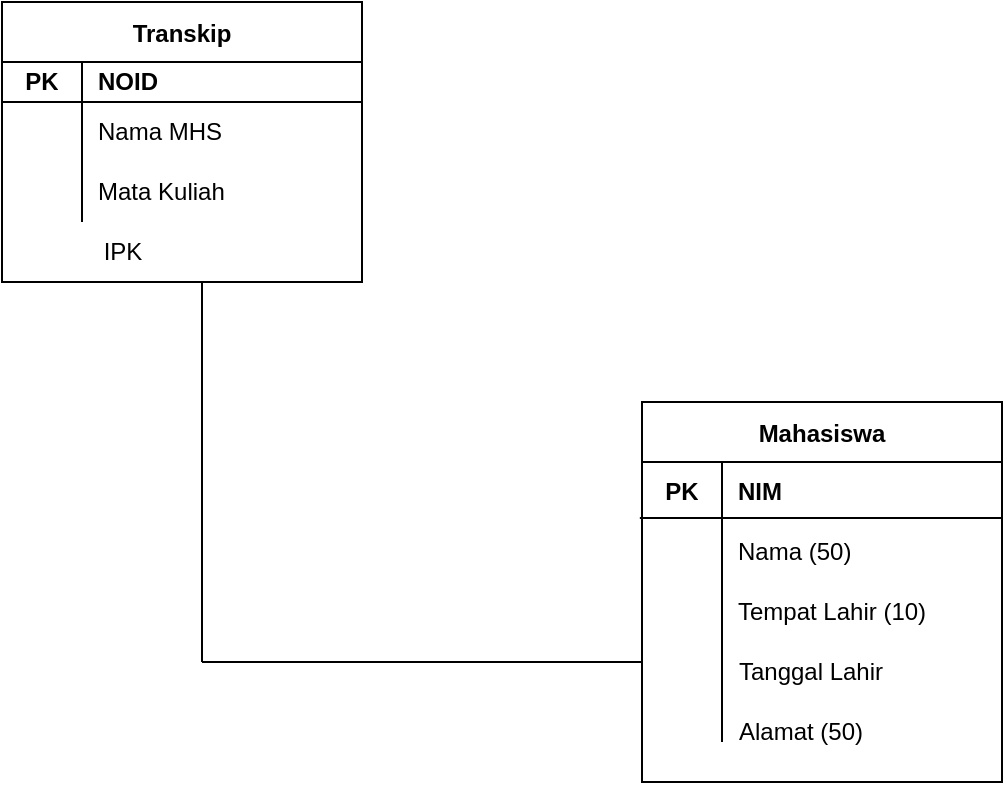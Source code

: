 <mxfile version="20.5.3" type="github">
  <diagram id="BX_I9v6mQczdItB_uN5m" name="Halaman-1">
    <mxGraphModel dx="868" dy="482" grid="1" gridSize="10" guides="1" tooltips="1" connect="1" arrows="1" fold="1" page="1" pageScale="1" pageWidth="827" pageHeight="1169" math="0" shadow="0">
      <root>
        <mxCell id="0" />
        <mxCell id="1" parent="0" />
        <mxCell id="e1d0f-C8RCV0o6iF5bYO-31" value="Transkip" style="shape=table;startSize=30;container=1;collapsible=0;childLayout=tableLayout;fixedRows=1;rowLines=0;fontStyle=1;" vertex="1" parent="1">
          <mxGeometry x="20" y="60" width="180" height="140" as="geometry" />
        </mxCell>
        <mxCell id="e1d0f-C8RCV0o6iF5bYO-32" value="" style="shape=tableRow;horizontal=0;startSize=0;swimlaneHead=0;swimlaneBody=0;top=0;left=0;bottom=0;right=0;collapsible=0;dropTarget=0;fillColor=none;points=[[0,0.5],[1,0.5]];portConstraint=eastwest;" vertex="1" parent="e1d0f-C8RCV0o6iF5bYO-31">
          <mxGeometry y="30" width="180" height="20" as="geometry" />
        </mxCell>
        <mxCell id="e1d0f-C8RCV0o6iF5bYO-33" value="&lt;b&gt;PK&lt;/b&gt;" style="shape=partialRectangle;html=1;whiteSpace=wrap;connectable=0;fillColor=none;top=0;left=0;bottom=0;right=0;overflow=hidden;pointerEvents=1;" vertex="1" parent="e1d0f-C8RCV0o6iF5bYO-32">
          <mxGeometry width="40" height="20" as="geometry">
            <mxRectangle width="40" height="20" as="alternateBounds" />
          </mxGeometry>
        </mxCell>
        <mxCell id="e1d0f-C8RCV0o6iF5bYO-34" value="&lt;b&gt;NOID&lt;/b&gt;" style="shape=partialRectangle;html=1;whiteSpace=wrap;connectable=0;fillColor=none;top=0;left=0;bottom=0;right=0;align=left;spacingLeft=6;overflow=hidden;" vertex="1" parent="e1d0f-C8RCV0o6iF5bYO-32">
          <mxGeometry x="40" width="140" height="20" as="geometry">
            <mxRectangle width="140" height="20" as="alternateBounds" />
          </mxGeometry>
        </mxCell>
        <mxCell id="e1d0f-C8RCV0o6iF5bYO-35" value="" style="shape=tableRow;horizontal=0;startSize=0;swimlaneHead=0;swimlaneBody=0;top=0;left=0;bottom=0;right=0;collapsible=0;dropTarget=0;fillColor=none;points=[[0,0.5],[1,0.5]];portConstraint=eastwest;" vertex="1" parent="e1d0f-C8RCV0o6iF5bYO-31">
          <mxGeometry y="50" width="180" height="30" as="geometry" />
        </mxCell>
        <mxCell id="e1d0f-C8RCV0o6iF5bYO-36" value="" style="shape=partialRectangle;html=1;whiteSpace=wrap;connectable=0;fillColor=none;top=0;left=0;bottom=0;right=0;overflow=hidden;" vertex="1" parent="e1d0f-C8RCV0o6iF5bYO-35">
          <mxGeometry width="40" height="30" as="geometry">
            <mxRectangle width="40" height="30" as="alternateBounds" />
          </mxGeometry>
        </mxCell>
        <mxCell id="e1d0f-C8RCV0o6iF5bYO-37" value="Nama MHS" style="shape=partialRectangle;html=1;whiteSpace=wrap;connectable=0;fillColor=none;top=0;left=0;bottom=0;right=0;align=left;spacingLeft=6;overflow=hidden;" vertex="1" parent="e1d0f-C8RCV0o6iF5bYO-35">
          <mxGeometry x="40" width="140" height="30" as="geometry">
            <mxRectangle width="140" height="30" as="alternateBounds" />
          </mxGeometry>
        </mxCell>
        <mxCell id="e1d0f-C8RCV0o6iF5bYO-38" value="" style="shape=tableRow;horizontal=0;startSize=0;swimlaneHead=0;swimlaneBody=0;top=0;left=0;bottom=0;right=0;collapsible=0;dropTarget=0;fillColor=none;points=[[0,0.5],[1,0.5]];portConstraint=eastwest;" vertex="1" parent="e1d0f-C8RCV0o6iF5bYO-31">
          <mxGeometry y="80" width="180" height="30" as="geometry" />
        </mxCell>
        <mxCell id="e1d0f-C8RCV0o6iF5bYO-39" value="" style="shape=partialRectangle;html=1;whiteSpace=wrap;connectable=0;fillColor=none;top=0;left=0;bottom=0;right=0;overflow=hidden;" vertex="1" parent="e1d0f-C8RCV0o6iF5bYO-38">
          <mxGeometry width="40" height="30" as="geometry">
            <mxRectangle width="40" height="30" as="alternateBounds" />
          </mxGeometry>
        </mxCell>
        <mxCell id="e1d0f-C8RCV0o6iF5bYO-40" value="Mata Kuliah" style="shape=partialRectangle;html=1;whiteSpace=wrap;connectable=0;fillColor=none;top=0;left=0;bottom=0;right=0;align=left;spacingLeft=6;overflow=hidden;" vertex="1" parent="e1d0f-C8RCV0o6iF5bYO-38">
          <mxGeometry x="40" width="140" height="30" as="geometry">
            <mxRectangle width="140" height="30" as="alternateBounds" />
          </mxGeometry>
        </mxCell>
        <mxCell id="e1d0f-C8RCV0o6iF5bYO-41" value="Mahasiswa" style="shape=table;startSize=30;container=1;collapsible=0;childLayout=tableLayout;fixedRows=1;rowLines=0;fontStyle=1;" vertex="1" parent="1">
          <mxGeometry x="340" y="260" width="180" height="190" as="geometry" />
        </mxCell>
        <mxCell id="e1d0f-C8RCV0o6iF5bYO-42" value="" style="shape=tableRow;horizontal=0;startSize=0;swimlaneHead=0;swimlaneBody=0;top=0;left=0;bottom=0;right=0;collapsible=0;dropTarget=0;fillColor=none;points=[[0,0.5],[1,0.5]];portConstraint=eastwest;" vertex="1" parent="e1d0f-C8RCV0o6iF5bYO-41">
          <mxGeometry y="30" width="180" height="30" as="geometry" />
        </mxCell>
        <mxCell id="e1d0f-C8RCV0o6iF5bYO-43" value="&lt;b&gt;PK&lt;/b&gt;" style="shape=partialRectangle;html=1;whiteSpace=wrap;connectable=0;fillColor=none;top=0;left=0;bottom=0;right=0;overflow=hidden;pointerEvents=1;" vertex="1" parent="e1d0f-C8RCV0o6iF5bYO-42">
          <mxGeometry width="40" height="30" as="geometry">
            <mxRectangle width="40" height="30" as="alternateBounds" />
          </mxGeometry>
        </mxCell>
        <mxCell id="e1d0f-C8RCV0o6iF5bYO-44" value="&lt;b&gt;NIM&lt;/b&gt;" style="shape=partialRectangle;html=1;whiteSpace=wrap;connectable=0;fillColor=none;top=0;left=0;bottom=0;right=0;align=left;spacingLeft=6;overflow=hidden;" vertex="1" parent="e1d0f-C8RCV0o6iF5bYO-42">
          <mxGeometry x="40" width="140" height="30" as="geometry">
            <mxRectangle width="140" height="30" as="alternateBounds" />
          </mxGeometry>
        </mxCell>
        <mxCell id="e1d0f-C8RCV0o6iF5bYO-45" value="" style="shape=tableRow;horizontal=0;startSize=0;swimlaneHead=0;swimlaneBody=0;top=0;left=0;bottom=0;right=0;collapsible=0;dropTarget=0;fillColor=none;points=[[0,0.5],[1,0.5]];portConstraint=eastwest;" vertex="1" parent="e1d0f-C8RCV0o6iF5bYO-41">
          <mxGeometry y="60" width="180" height="30" as="geometry" />
        </mxCell>
        <mxCell id="e1d0f-C8RCV0o6iF5bYO-46" value="" style="shape=partialRectangle;html=1;whiteSpace=wrap;connectable=0;fillColor=none;top=0;left=0;bottom=0;right=0;overflow=hidden;" vertex="1" parent="e1d0f-C8RCV0o6iF5bYO-45">
          <mxGeometry width="40" height="30" as="geometry">
            <mxRectangle width="40" height="30" as="alternateBounds" />
          </mxGeometry>
        </mxCell>
        <mxCell id="e1d0f-C8RCV0o6iF5bYO-47" value="Nama (50)" style="shape=partialRectangle;html=1;whiteSpace=wrap;connectable=0;fillColor=none;top=0;left=0;bottom=0;right=0;align=left;spacingLeft=6;overflow=hidden;" vertex="1" parent="e1d0f-C8RCV0o6iF5bYO-45">
          <mxGeometry x="40" width="140" height="30" as="geometry">
            <mxRectangle width="140" height="30" as="alternateBounds" />
          </mxGeometry>
        </mxCell>
        <mxCell id="e1d0f-C8RCV0o6iF5bYO-48" value="" style="shape=tableRow;horizontal=0;startSize=0;swimlaneHead=0;swimlaneBody=0;top=0;left=0;bottom=0;right=0;collapsible=0;dropTarget=0;fillColor=none;points=[[0,0.5],[1,0.5]];portConstraint=eastwest;" vertex="1" parent="e1d0f-C8RCV0o6iF5bYO-41">
          <mxGeometry y="90" width="180" height="30" as="geometry" />
        </mxCell>
        <mxCell id="e1d0f-C8RCV0o6iF5bYO-49" value="" style="shape=partialRectangle;html=1;whiteSpace=wrap;connectable=0;fillColor=none;top=0;left=0;bottom=0;right=0;overflow=hidden;" vertex="1" parent="e1d0f-C8RCV0o6iF5bYO-48">
          <mxGeometry width="40" height="30" as="geometry">
            <mxRectangle width="40" height="30" as="alternateBounds" />
          </mxGeometry>
        </mxCell>
        <mxCell id="e1d0f-C8RCV0o6iF5bYO-50" value="Tempat Lahir (10)" style="shape=partialRectangle;html=1;whiteSpace=wrap;connectable=0;fillColor=none;top=0;left=0;bottom=0;right=0;align=left;spacingLeft=6;overflow=hidden;" vertex="1" parent="e1d0f-C8RCV0o6iF5bYO-48">
          <mxGeometry x="40" width="140" height="30" as="geometry">
            <mxRectangle width="140" height="30" as="alternateBounds" />
          </mxGeometry>
        </mxCell>
        <mxCell id="e1d0f-C8RCV0o6iF5bYO-55" value="" style="endArrow=none;html=1;rounded=0;entryX=-0.006;entryY=-0.067;entryDx=0;entryDy=0;entryPerimeter=0;" edge="1" parent="e1d0f-C8RCV0o6iF5bYO-41" target="e1d0f-C8RCV0o6iF5bYO-45">
          <mxGeometry width="50" height="50" relative="1" as="geometry">
            <mxPoint x="180" y="58" as="sourcePoint" />
            <mxPoint x="100" y="-30" as="targetPoint" />
          </mxGeometry>
        </mxCell>
        <mxCell id="e1d0f-C8RCV0o6iF5bYO-51" value="IPK" style="text;html=1;resizable=0;autosize=1;align=center;verticalAlign=middle;points=[];fillColor=none;strokeColor=none;rounded=0;" vertex="1" parent="1">
          <mxGeometry x="60" y="170" width="40" height="30" as="geometry" />
        </mxCell>
        <mxCell id="e1d0f-C8RCV0o6iF5bYO-52" value="" style="endArrow=none;html=1;rounded=0;" edge="1" parent="1">
          <mxGeometry width="50" height="50" relative="1" as="geometry">
            <mxPoint x="20" y="110" as="sourcePoint" />
            <mxPoint x="200" y="110" as="targetPoint" />
          </mxGeometry>
        </mxCell>
        <mxCell id="e1d0f-C8RCV0o6iF5bYO-53" value="Tanggal Lahir" style="text;html=1;resizable=0;autosize=1;align=center;verticalAlign=middle;points=[];fillColor=none;strokeColor=none;rounded=0;" vertex="1" parent="1">
          <mxGeometry x="374" y="380" width="100" height="30" as="geometry" />
        </mxCell>
        <mxCell id="e1d0f-C8RCV0o6iF5bYO-54" value="Alamat (50)" style="text;html=1;resizable=0;autosize=1;align=center;verticalAlign=middle;points=[];fillColor=none;strokeColor=none;rounded=0;" vertex="1" parent="1">
          <mxGeometry x="374" y="410" width="90" height="30" as="geometry" />
        </mxCell>
        <mxCell id="e1d0f-C8RCV0o6iF5bYO-56" value="" style="endArrow=none;html=1;rounded=0;" edge="1" parent="1">
          <mxGeometry width="50" height="50" relative="1" as="geometry">
            <mxPoint x="380" y="430" as="sourcePoint" />
            <mxPoint x="380" y="370" as="targetPoint" />
          </mxGeometry>
        </mxCell>
        <mxCell id="e1d0f-C8RCV0o6iF5bYO-57" value="" style="endArrow=none;html=1;rounded=0;" edge="1" parent="1">
          <mxGeometry width="50" height="50" relative="1" as="geometry">
            <mxPoint x="120" y="390" as="sourcePoint" />
            <mxPoint x="120" y="200" as="targetPoint" />
          </mxGeometry>
        </mxCell>
        <mxCell id="e1d0f-C8RCV0o6iF5bYO-58" value="" style="endArrow=none;html=1;rounded=0;" edge="1" parent="1">
          <mxGeometry width="50" height="50" relative="1" as="geometry">
            <mxPoint x="120" y="390" as="sourcePoint" />
            <mxPoint x="340" y="390" as="targetPoint" />
          </mxGeometry>
        </mxCell>
      </root>
    </mxGraphModel>
  </diagram>
</mxfile>

